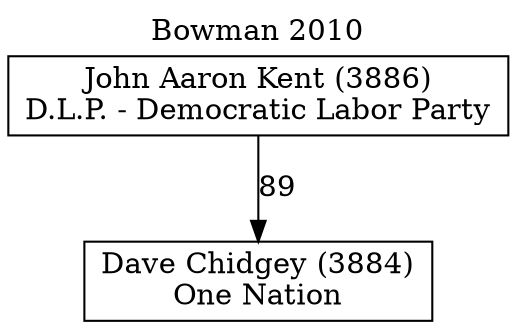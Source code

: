 // House preference flow
digraph "Dave Chidgey (3884)_Bowman_2010" {
	graph [label="Bowman 2010" labelloc=t mclimit=10]
	node [shape=box]
	"Dave Chidgey (3884)" [label="Dave Chidgey (3884)
One Nation"]
	"John Aaron Kent (3886)" [label="John Aaron Kent (3886)
D.L.P. - Democratic Labor Party"]
	"John Aaron Kent (3886)" -> "Dave Chidgey (3884)" [label=89]
}
